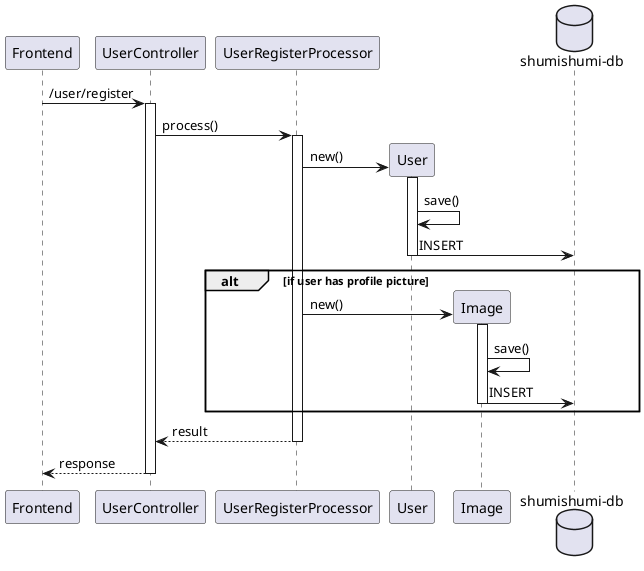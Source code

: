 @startuml register
participant "Frontend" as fe

participant "UserController" as uc
participant "UserRegisterProcessor" as proc

participant "User" as um
participant "Image" as im

database "shumishumi-db" as db

fe -> uc++ : /user/register

uc -> proc++ : process()
create um
proc -> um++ : new()
um -> um : save()
um -> db : INSERT
deactivate um

alt if user has profile picture
    create im
    proc -> im++ : new()
    im -> im : save()
    im -> db : INSERT
    deactivate im
end

return result
return response


@enduml

